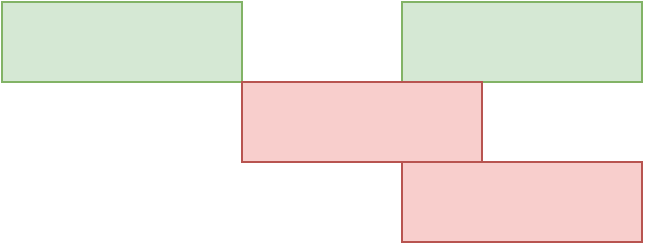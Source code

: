 <mxfile version="17.4.2" type="device"><diagram id="bx_loprvFSfdwf3nMQS5" name="第 1 页"><mxGraphModel dx="677" dy="412" grid="1" gridSize="10" guides="1" tooltips="1" connect="1" arrows="1" fold="1" page="1" pageScale="1" pageWidth="827" pageHeight="1169" math="0" shadow="0"><root><mxCell id="0"/><mxCell id="1" parent="0"/><mxCell id="QTSsVi4qK_9n4JMf1VBz-4" value="" style="rounded=0;whiteSpace=wrap;html=1;fontSize=10;fillColor=#d5e8d4;strokeColor=#82b366;" vertex="1" parent="1"><mxGeometry x="160" y="240" width="120" height="40" as="geometry"/></mxCell><mxCell id="QTSsVi4qK_9n4JMf1VBz-5" value="" style="rounded=0;whiteSpace=wrap;html=1;fontSize=10;fillColor=#d5e8d4;strokeColor=#82b366;" vertex="1" parent="1"><mxGeometry x="360" y="240" width="120" height="40" as="geometry"/></mxCell><mxCell id="QTSsVi4qK_9n4JMf1VBz-6" value="" style="rounded=0;whiteSpace=wrap;html=1;fontSize=10;fillColor=#f8cecc;strokeColor=#b85450;" vertex="1" parent="1"><mxGeometry x="280" y="280" width="120" height="40" as="geometry"/></mxCell><mxCell id="QTSsVi4qK_9n4JMf1VBz-7" value="" style="rounded=0;whiteSpace=wrap;html=1;fontSize=10;fillColor=#f8cecc;strokeColor=#b85450;" vertex="1" parent="1"><mxGeometry x="360" y="320" width="120" height="40" as="geometry"/></mxCell></root></mxGraphModel></diagram></mxfile>